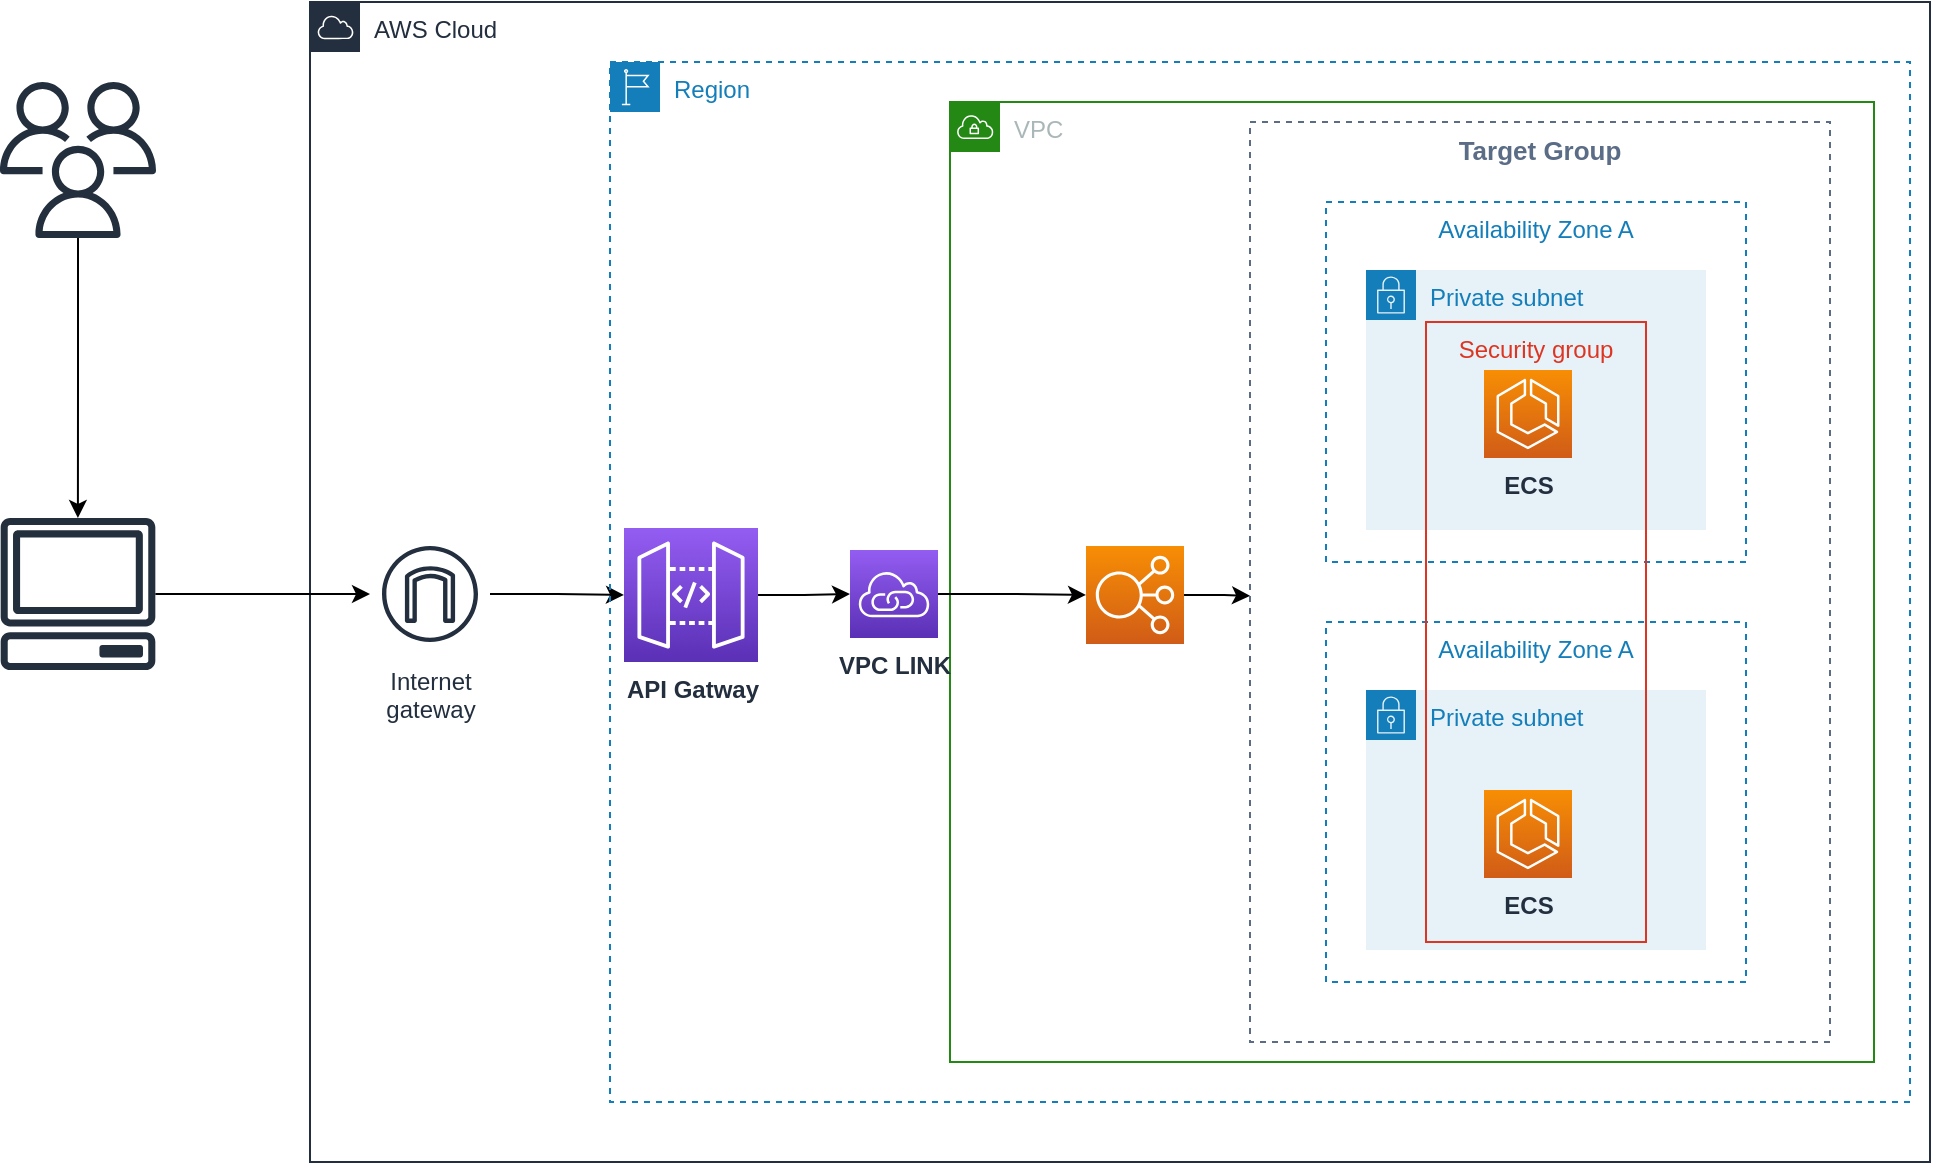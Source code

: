 <mxfile>
    <diagram name="Página-1" id="FU7_e3MrhCmr2wi-DU4q">
        <mxGraphModel dx="975" dy="677" grid="0" gridSize="10" guides="1" tooltips="1" connect="1" arrows="1" fold="1" page="1" pageScale="1" pageWidth="583" pageHeight="827" background="#ffffff" math="0" shadow="0">
            <root>
                <mxCell id="0"/>
                <mxCell id="1" parent="0"/>
                <mxCell id="TFVZIIZHtrb-T84XfTCF-2" value="AWS Cloud" style="points=[[0,0],[0.25,0],[0.5,0],[0.75,0],[1,0],[1,0.25],[1,0.5],[1,0.75],[1,1],[0.75,1],[0.5,1],[0.25,1],[0,1],[0,0.75],[0,0.5],[0,0.25]];outlineConnect=0;gradientColor=none;html=1;whiteSpace=wrap;fontSize=12;fontStyle=0;container=1;pointerEvents=0;collapsible=0;recursiveResize=0;shape=mxgraph.aws4.group;grIcon=mxgraph.aws4.group_aws_cloud;strokeColor=#232F3E;fillColor=none;verticalAlign=top;align=left;spacingLeft=30;fontColor=#232F3E;dashed=0;" parent="1" vertex="1">
                    <mxGeometry x="310" y="150" width="810" height="580" as="geometry"/>
                </mxCell>
                <mxCell id="TFVZIIZHtrb-T84XfTCF-4" value="VPC" style="points=[[0,0],[0.25,0],[0.5,0],[0.75,0],[1,0],[1,0.25],[1,0.5],[1,0.75],[1,1],[0.75,1],[0.5,1],[0.25,1],[0,1],[0,0.75],[0,0.5],[0,0.25]];outlineConnect=0;gradientColor=none;html=1;whiteSpace=wrap;fontSize=12;fontStyle=0;container=1;pointerEvents=0;collapsible=0;recursiveResize=0;shape=mxgraph.aws4.group;grIcon=mxgraph.aws4.group_vpc;strokeColor=#248814;fillColor=none;verticalAlign=top;align=left;spacingLeft=30;fontColor=#AAB7B8;dashed=0;" parent="TFVZIIZHtrb-T84XfTCF-2" vertex="1">
                    <mxGeometry x="320" y="50" width="462" height="480" as="geometry"/>
                </mxCell>
                <mxCell id="TFVZIIZHtrb-T84XfTCF-5" value="Private subnet" style="points=[[0,0],[0.25,0],[0.5,0],[0.75,0],[1,0],[1,0.25],[1,0.5],[1,0.75],[1,1],[0.75,1],[0.5,1],[0.25,1],[0,1],[0,0.75],[0,0.5],[0,0.25]];outlineConnect=0;gradientColor=none;html=1;whiteSpace=wrap;fontSize=12;fontStyle=0;container=1;pointerEvents=0;collapsible=0;recursiveResize=0;shape=mxgraph.aws4.group;grIcon=mxgraph.aws4.group_security_group;grStroke=0;strokeColor=#147EBA;fillColor=#E6F2F8;verticalAlign=top;align=left;spacingLeft=30;fontColor=#147EBA;dashed=0;" parent="TFVZIIZHtrb-T84XfTCF-4" vertex="1">
                    <mxGeometry x="208" y="84" width="170" height="130" as="geometry"/>
                </mxCell>
                <mxCell id="TFVZIIZHtrb-T84XfTCF-14" value="Availability Zone A" style="fillColor=none;strokeColor=#147EBA;dashed=1;verticalAlign=top;fontStyle=0;fontColor=#147EBA;whiteSpace=wrap;html=1;" parent="TFVZIIZHtrb-T84XfTCF-4" vertex="1">
                    <mxGeometry x="188" y="50" width="210" height="180" as="geometry"/>
                </mxCell>
                <mxCell id="TFVZIIZHtrb-T84XfTCF-42" value="ECS" style="sketch=0;points=[[0,0,0],[0.25,0,0],[0.5,0,0],[0.75,0,0],[1,0,0],[0,1,0],[0.25,1,0],[0.5,1,0],[0.75,1,0],[1,1,0],[0,0.25,0],[0,0.5,0],[0,0.75,0],[1,0.25,0],[1,0.5,0],[1,0.75,0]];outlineConnect=0;fontColor=#232F3E;gradientColor=#F78E04;gradientDirection=north;fillColor=#D05C17;strokeColor=#ffffff;dashed=0;verticalLabelPosition=bottom;verticalAlign=top;align=center;html=1;fontSize=12;fontStyle=1;aspect=fixed;shape=mxgraph.aws4.resourceIcon;resIcon=mxgraph.aws4.ecs;" parent="TFVZIIZHtrb-T84XfTCF-4" vertex="1">
                    <mxGeometry x="267" y="134" width="44" height="44" as="geometry"/>
                </mxCell>
                <mxCell id="TFVZIIZHtrb-T84XfTCF-49" value="Private subnet" style="points=[[0,0],[0.25,0],[0.5,0],[0.75,0],[1,0],[1,0.25],[1,0.5],[1,0.75],[1,1],[0.75,1],[0.5,1],[0.25,1],[0,1],[0,0.75],[0,0.5],[0,0.25]];outlineConnect=0;gradientColor=none;html=1;whiteSpace=wrap;fontSize=12;fontStyle=0;container=1;pointerEvents=0;collapsible=0;recursiveResize=0;shape=mxgraph.aws4.group;grIcon=mxgraph.aws4.group_security_group;grStroke=0;strokeColor=#147EBA;fillColor=#E6F2F8;verticalAlign=top;align=left;spacingLeft=30;fontColor=#147EBA;dashed=0;" parent="TFVZIIZHtrb-T84XfTCF-4" vertex="1">
                    <mxGeometry x="208" y="294" width="170" height="130" as="geometry"/>
                </mxCell>
                <mxCell id="TFVZIIZHtrb-T84XfTCF-50" value="Availability Zone A" style="fillColor=none;strokeColor=#147EBA;dashed=1;verticalAlign=top;fontStyle=0;fontColor=#147EBA;whiteSpace=wrap;html=1;" parent="TFVZIIZHtrb-T84XfTCF-4" vertex="1">
                    <mxGeometry x="188" y="260" width="210" height="180" as="geometry"/>
                </mxCell>
                <mxCell id="TFVZIIZHtrb-T84XfTCF-51" value="ECS" style="sketch=0;points=[[0,0,0],[0.25,0,0],[0.5,0,0],[0.75,0,0],[1,0,0],[0,1,0],[0.25,1,0],[0.5,1,0],[0.75,1,0],[1,1,0],[0,0.25,0],[0,0.5,0],[0,0.75,0],[1,0.25,0],[1,0.5,0],[1,0.75,0]];outlineConnect=0;fontColor=#232F3E;gradientColor=#F78E04;gradientDirection=north;fillColor=#D05C17;strokeColor=#ffffff;dashed=0;verticalLabelPosition=bottom;verticalAlign=top;align=center;html=1;fontSize=12;fontStyle=1;aspect=fixed;shape=mxgraph.aws4.resourceIcon;resIcon=mxgraph.aws4.ecs;" parent="TFVZIIZHtrb-T84XfTCF-4" vertex="1">
                    <mxGeometry x="267" y="344" width="44" height="44" as="geometry"/>
                </mxCell>
                <mxCell id="TFVZIIZHtrb-T84XfTCF-52" value="Security group" style="fillColor=none;strokeColor=#DD3522;verticalAlign=top;fontStyle=0;fontColor=#DD3522;whiteSpace=wrap;html=1;" parent="TFVZIIZHtrb-T84XfTCF-4" vertex="1">
                    <mxGeometry x="238" y="110" width="110" height="310" as="geometry"/>
                </mxCell>
                <mxCell id="TFVZIIZHtrb-T84XfTCF-53" value="" style="sketch=0;points=[[0,0,0],[0.25,0,0],[0.5,0,0],[0.75,0,0],[1,0,0],[0,1,0],[0.25,1,0],[0.5,1,0],[0.75,1,0],[1,1,0],[0,0.25,0],[0,0.5,0],[0,0.75,0],[1,0.25,0],[1,0.5,0],[1,0.75,0]];outlineConnect=0;fontColor=#232F3E;gradientColor=#F78E04;gradientDirection=north;fillColor=#D05C17;strokeColor=#ffffff;dashed=0;verticalLabelPosition=bottom;verticalAlign=top;align=center;html=1;fontSize=12;fontStyle=0;aspect=fixed;shape=mxgraph.aws4.resourceIcon;resIcon=mxgraph.aws4.elastic_load_balancing;" parent="TFVZIIZHtrb-T84XfTCF-4" vertex="1">
                    <mxGeometry x="68" y="222" width="49" height="49" as="geometry"/>
                </mxCell>
                <mxCell id="TFVZIIZHtrb-T84XfTCF-71" style="edgeStyle=orthogonalEdgeStyle;rounded=0;orthogonalLoop=1;jettySize=auto;html=1;strokeColor=#000000;" parent="TFVZIIZHtrb-T84XfTCF-2" source="TFVZIIZHtrb-T84XfTCF-41" target="TFVZIIZHtrb-T84XfTCF-59" edge="1">
                    <mxGeometry relative="1" as="geometry"/>
                </mxCell>
                <mxCell id="TFVZIIZHtrb-T84XfTCF-41" value="Internet&#10;gateway" style="sketch=0;outlineConnect=0;fontColor=#232F3E;gradientColor=none;strokeColor=#232F3E;fillColor=#ffffff;dashed=0;verticalLabelPosition=bottom;verticalAlign=top;align=center;html=1;fontSize=12;fontStyle=0;aspect=fixed;shape=mxgraph.aws4.resourceIcon;resIcon=mxgraph.aws4.internet_gateway;" parent="TFVZIIZHtrb-T84XfTCF-2" vertex="1">
                    <mxGeometry x="30" y="266" width="60" height="60" as="geometry"/>
                </mxCell>
                <mxCell id="TFVZIIZHtrb-T84XfTCF-56" value="Region" style="points=[[0,0],[0.25,0],[0.5,0],[0.75,0],[1,0],[1,0.25],[1,0.5],[1,0.75],[1,1],[0.75,1],[0.5,1],[0.25,1],[0,1],[0,0.75],[0,0.5],[0,0.25]];outlineConnect=0;gradientColor=none;html=1;whiteSpace=wrap;fontSize=12;fontStyle=0;container=1;pointerEvents=0;collapsible=0;recursiveResize=0;shape=mxgraph.aws4.group;grIcon=mxgraph.aws4.group_region;strokeColor=#147EBA;fillColor=none;verticalAlign=top;align=left;spacingLeft=30;fontColor=#147EBA;dashed=1;" parent="TFVZIIZHtrb-T84XfTCF-2" vertex="1">
                    <mxGeometry x="150" y="30" width="650" height="520" as="geometry"/>
                </mxCell>
                <mxCell id="TFVZIIZHtrb-T84XfTCF-57" value="VPC LINK" style="sketch=0;points=[[0,0,0],[0.25,0,0],[0.5,0,0],[0.75,0,0],[1,0,0],[0,1,0],[0.25,1,0],[0.5,1,0],[0.75,1,0],[1,1,0],[0,0.25,0],[0,0.5,0],[0,0.75,0],[1,0.25,0],[1,0.5,0],[1,0.75,0]];outlineConnect=0;fontColor=#232F3E;gradientColor=#945DF2;gradientDirection=north;fillColor=#5A30B5;strokeColor=#ffffff;dashed=0;verticalLabelPosition=bottom;verticalAlign=top;align=center;html=1;fontSize=12;fontStyle=1;aspect=fixed;shape=mxgraph.aws4.resourceIcon;resIcon=mxgraph.aws4.vpc_privatelink;" parent="TFVZIIZHtrb-T84XfTCF-56" vertex="1">
                    <mxGeometry x="120" y="244" width="44" height="44" as="geometry"/>
                </mxCell>
                <mxCell id="TFVZIIZHtrb-T84XfTCF-60" style="edgeStyle=orthogonalEdgeStyle;rounded=0;orthogonalLoop=1;jettySize=auto;html=1;entryX=0;entryY=0.5;entryDx=0;entryDy=0;entryPerimeter=0;strokeColor=#000000;" parent="TFVZIIZHtrb-T84XfTCF-56" source="TFVZIIZHtrb-T84XfTCF-59" target="TFVZIIZHtrb-T84XfTCF-57" edge="1">
                    <mxGeometry relative="1" as="geometry"/>
                </mxCell>
                <mxCell id="TFVZIIZHtrb-T84XfTCF-59" value="API Gatway" style="sketch=0;points=[[0,0,0],[0.25,0,0],[0.5,0,0],[0.75,0,0],[1,0,0],[0,1,0],[0.25,1,0],[0.5,1,0],[0.75,1,0],[1,1,0],[0,0.25,0],[0,0.5,0],[0,0.75,0],[1,0.25,0],[1,0.5,0],[1,0.75,0]];outlineConnect=0;fontColor=#232F3E;gradientColor=#945DF2;gradientDirection=north;fillColor=#5A30B5;strokeColor=#ffffff;dashed=0;verticalLabelPosition=bottom;verticalAlign=top;align=center;html=1;fontSize=12;fontStyle=1;aspect=fixed;shape=mxgraph.aws4.resourceIcon;resIcon=mxgraph.aws4.api_gateway;" parent="TFVZIIZHtrb-T84XfTCF-56" vertex="1">
                    <mxGeometry x="7" y="233" width="67" height="67" as="geometry"/>
                </mxCell>
                <mxCell id="TFVZIIZHtrb-T84XfTCF-61" value="&lt;b&gt;&lt;font style=&quot;font-size: 13px;&quot;&gt;Target Group&lt;/font&gt;&lt;/b&gt;" style="fillColor=none;strokeColor=#5A6C86;dashed=1;verticalAlign=top;fontStyle=0;fontColor=#5A6C86;whiteSpace=wrap;html=1;" parent="TFVZIIZHtrb-T84XfTCF-56" vertex="1">
                    <mxGeometry x="320" y="30" width="290" height="460" as="geometry"/>
                </mxCell>
                <mxCell id="TFVZIIZHtrb-T84XfTCF-58" style="edgeStyle=orthogonalEdgeStyle;rounded=0;orthogonalLoop=1;jettySize=auto;html=1;strokeColor=#000000;" parent="TFVZIIZHtrb-T84XfTCF-2" source="TFVZIIZHtrb-T84XfTCF-57" target="TFVZIIZHtrb-T84XfTCF-53" edge="1">
                    <mxGeometry relative="1" as="geometry"/>
                </mxCell>
                <mxCell id="TFVZIIZHtrb-T84XfTCF-63" style="edgeStyle=orthogonalEdgeStyle;rounded=0;orthogonalLoop=1;jettySize=auto;html=1;entryX=0;entryY=0.515;entryDx=0;entryDy=0;entryPerimeter=0;strokeColor=#000000;" parent="TFVZIIZHtrb-T84XfTCF-2" source="TFVZIIZHtrb-T84XfTCF-53" target="TFVZIIZHtrb-T84XfTCF-61" edge="1">
                    <mxGeometry relative="1" as="geometry"/>
                </mxCell>
                <mxCell id="TFVZIIZHtrb-T84XfTCF-66" style="edgeStyle=orthogonalEdgeStyle;rounded=0;orthogonalLoop=1;jettySize=auto;html=1;strokeColor=#000000;" parent="1" source="TFVZIIZHtrb-T84XfTCF-64" target="TFVZIIZHtrb-T84XfTCF-65" edge="1">
                    <mxGeometry relative="1" as="geometry"/>
                </mxCell>
                <mxCell id="TFVZIIZHtrb-T84XfTCF-64" value="" style="sketch=0;outlineConnect=0;fontColor=#232F3E;gradientColor=none;fillColor=#232F3D;strokeColor=none;dashed=0;verticalLabelPosition=bottom;verticalAlign=top;align=center;html=1;fontSize=12;fontStyle=0;aspect=fixed;pointerEvents=1;shape=mxgraph.aws4.users;" parent="1" vertex="1">
                    <mxGeometry x="155" y="190" width="78" height="78" as="geometry"/>
                </mxCell>
                <mxCell id="TFVZIIZHtrb-T84XfTCF-67" style="edgeStyle=orthogonalEdgeStyle;rounded=0;orthogonalLoop=1;jettySize=auto;html=1;strokeColor=#000000;" parent="1" source="TFVZIIZHtrb-T84XfTCF-65" target="TFVZIIZHtrb-T84XfTCF-41" edge="1">
                    <mxGeometry relative="1" as="geometry"/>
                </mxCell>
                <mxCell id="TFVZIIZHtrb-T84XfTCF-65" value="" style="sketch=0;outlineConnect=0;fontColor=#232F3E;gradientColor=none;fillColor=#232F3D;strokeColor=none;dashed=0;verticalLabelPosition=bottom;verticalAlign=top;align=center;html=1;fontSize=12;fontStyle=0;aspect=fixed;pointerEvents=1;shape=mxgraph.aws4.client;" parent="1" vertex="1">
                    <mxGeometry x="155" y="408" width="78" height="76" as="geometry"/>
                </mxCell>
            </root>
        </mxGraphModel>
    </diagram>
</mxfile>